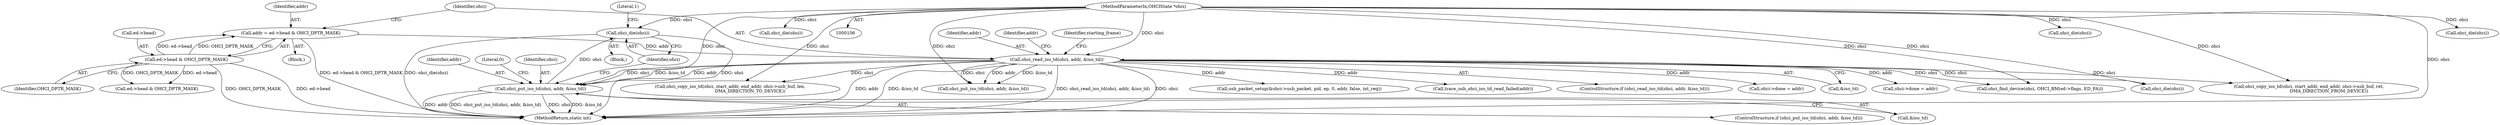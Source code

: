 digraph "0_qemu_26f670a244982335cc08943fb1ec099a2c81e42d@pointer" {
"1000324" [label="(Call,ohci_die(ohci))"];
"1000318" [label="(Call,ohci_put_iso_td(ohci, addr, &iso_td))"];
"1000146" [label="(Call,ohci_read_iso_td(ohci, addr, &iso_td))"];
"1000107" [label="(MethodParameterIn,OHCIState *ohci)"];
"1000138" [label="(Call,addr = ed->head & OHCI_DPTR_MASK)"];
"1000140" [label="(Call,ed->head & OHCI_DPTR_MASK)"];
"1000294" [label="(Call,ohci->done = addr)"];
"1000910" [label="(Call,ohci_put_iso_td(ohci, addr, &iso_td))"];
"1000610" [label="(Call,usb_packet_setup(&ohci->usb_packet, pid, ep, 0, addr, false, int_req))"];
"1000321" [label="(Call,&iso_td)"];
"1000329" [label="(Literal,0)"];
"1000141" [label="(Call,ed->head)"];
"1000324" [label="(Call,ohci_die(ohci))"];
"1000152" [label="(Call,trace_usb_ohci_iso_td_read_failed(addr))"];
"1000569" [label="(Call,ohci_die(ohci))"];
"1000159" [label="(Identifier,starting_frame)"];
"1000140" [label="(Call,ed->head & OHCI_DPTR_MASK)"];
"1000110" [label="(Block,)"];
"1000145" [label="(ControlStructure,if (ohci_read_iso_td(ohci, addr, &iso_td)))"];
"1000327" [label="(Literal,1)"];
"1000707" [label="(Call,ohci_die(ohci))"];
"1000138" [label="(Call,addr = ed->head & OHCI_DPTR_MASK)"];
"1000144" [label="(Identifier,OHCI_DPTR_MASK)"];
"1000559" [label="(Call,ohci_copy_iso_td(ohci, start_addr, end_addr, ohci->usb_buf, len,\n                             DMA_DIRECTION_TO_DEVICE))"];
"1000318" [label="(Call,ohci_put_iso_td(ohci, addr, &iso_td))"];
"1000107" [label="(MethodParameterIn,OHCIState *ohci)"];
"1000593" [label="(Call,ohci_find_device(ohci, OHCI_BM(ed->flags, ED_FA)))"];
"1000146" [label="(Call,ohci_read_iso_td(ohci, addr, &iso_td))"];
"1000920" [label="(MethodReturn,static int)"];
"1000323" [label="(Block,)"];
"1000139" [label="(Identifier,addr)"];
"1000319" [label="(Identifier,ohci)"];
"1000886" [label="(Call,ohci->done = addr)"];
"1000148" [label="(Identifier,addr)"];
"1000180" [label="(Call,ed->head & OHCI_DPTR_MASK)"];
"1000149" [label="(Call,&iso_td)"];
"1000153" [label="(Identifier,addr)"];
"1000916" [label="(Call,ohci_die(ohci))"];
"1000154" [label="(Call,ohci_die(ohci))"];
"1000325" [label="(Identifier,ohci)"];
"1000317" [label="(ControlStructure,if (ohci_put_iso_td(ohci, addr, &iso_td)))"];
"1000147" [label="(Identifier,ohci)"];
"1000697" [label="(Call,ohci_copy_iso_td(ohci, start_addr, end_addr, ohci->usb_buf, ret,\n                             DMA_DIRECTION_FROM_DEVICE))"];
"1000320" [label="(Identifier,addr)"];
"1000324" -> "1000323"  [label="AST: "];
"1000324" -> "1000325"  [label="CFG: "];
"1000325" -> "1000324"  [label="AST: "];
"1000327" -> "1000324"  [label="CFG: "];
"1000324" -> "1000920"  [label="DDG: ohci_die(ohci)"];
"1000324" -> "1000920"  [label="DDG: ohci"];
"1000318" -> "1000324"  [label="DDG: ohci"];
"1000107" -> "1000324"  [label="DDG: ohci"];
"1000318" -> "1000317"  [label="AST: "];
"1000318" -> "1000321"  [label="CFG: "];
"1000319" -> "1000318"  [label="AST: "];
"1000320" -> "1000318"  [label="AST: "];
"1000321" -> "1000318"  [label="AST: "];
"1000325" -> "1000318"  [label="CFG: "];
"1000329" -> "1000318"  [label="CFG: "];
"1000318" -> "1000920"  [label="DDG: ohci_put_iso_td(ohci, addr, &iso_td)"];
"1000318" -> "1000920"  [label="DDG: ohci"];
"1000318" -> "1000920"  [label="DDG: &iso_td"];
"1000318" -> "1000920"  [label="DDG: addr"];
"1000146" -> "1000318"  [label="DDG: ohci"];
"1000146" -> "1000318"  [label="DDG: addr"];
"1000146" -> "1000318"  [label="DDG: &iso_td"];
"1000107" -> "1000318"  [label="DDG: ohci"];
"1000146" -> "1000145"  [label="AST: "];
"1000146" -> "1000149"  [label="CFG: "];
"1000147" -> "1000146"  [label="AST: "];
"1000148" -> "1000146"  [label="AST: "];
"1000149" -> "1000146"  [label="AST: "];
"1000153" -> "1000146"  [label="CFG: "];
"1000159" -> "1000146"  [label="CFG: "];
"1000146" -> "1000920"  [label="DDG: addr"];
"1000146" -> "1000920"  [label="DDG: &iso_td"];
"1000146" -> "1000920"  [label="DDG: ohci_read_iso_td(ohci, addr, &iso_td)"];
"1000146" -> "1000920"  [label="DDG: ohci"];
"1000107" -> "1000146"  [label="DDG: ohci"];
"1000138" -> "1000146"  [label="DDG: addr"];
"1000146" -> "1000152"  [label="DDG: addr"];
"1000146" -> "1000154"  [label="DDG: ohci"];
"1000146" -> "1000294"  [label="DDG: addr"];
"1000146" -> "1000559"  [label="DDG: ohci"];
"1000146" -> "1000593"  [label="DDG: ohci"];
"1000146" -> "1000610"  [label="DDG: addr"];
"1000146" -> "1000697"  [label="DDG: ohci"];
"1000146" -> "1000886"  [label="DDG: addr"];
"1000146" -> "1000910"  [label="DDG: ohci"];
"1000146" -> "1000910"  [label="DDG: addr"];
"1000146" -> "1000910"  [label="DDG: &iso_td"];
"1000107" -> "1000106"  [label="AST: "];
"1000107" -> "1000920"  [label="DDG: ohci"];
"1000107" -> "1000154"  [label="DDG: ohci"];
"1000107" -> "1000559"  [label="DDG: ohci"];
"1000107" -> "1000569"  [label="DDG: ohci"];
"1000107" -> "1000593"  [label="DDG: ohci"];
"1000107" -> "1000697"  [label="DDG: ohci"];
"1000107" -> "1000707"  [label="DDG: ohci"];
"1000107" -> "1000910"  [label="DDG: ohci"];
"1000107" -> "1000916"  [label="DDG: ohci"];
"1000138" -> "1000110"  [label="AST: "];
"1000138" -> "1000140"  [label="CFG: "];
"1000139" -> "1000138"  [label="AST: "];
"1000140" -> "1000138"  [label="AST: "];
"1000147" -> "1000138"  [label="CFG: "];
"1000138" -> "1000920"  [label="DDG: ed->head & OHCI_DPTR_MASK"];
"1000140" -> "1000138"  [label="DDG: ed->head"];
"1000140" -> "1000138"  [label="DDG: OHCI_DPTR_MASK"];
"1000140" -> "1000144"  [label="CFG: "];
"1000141" -> "1000140"  [label="AST: "];
"1000144" -> "1000140"  [label="AST: "];
"1000140" -> "1000920"  [label="DDG: ed->head"];
"1000140" -> "1000920"  [label="DDG: OHCI_DPTR_MASK"];
"1000140" -> "1000180"  [label="DDG: ed->head"];
"1000140" -> "1000180"  [label="DDG: OHCI_DPTR_MASK"];
}
